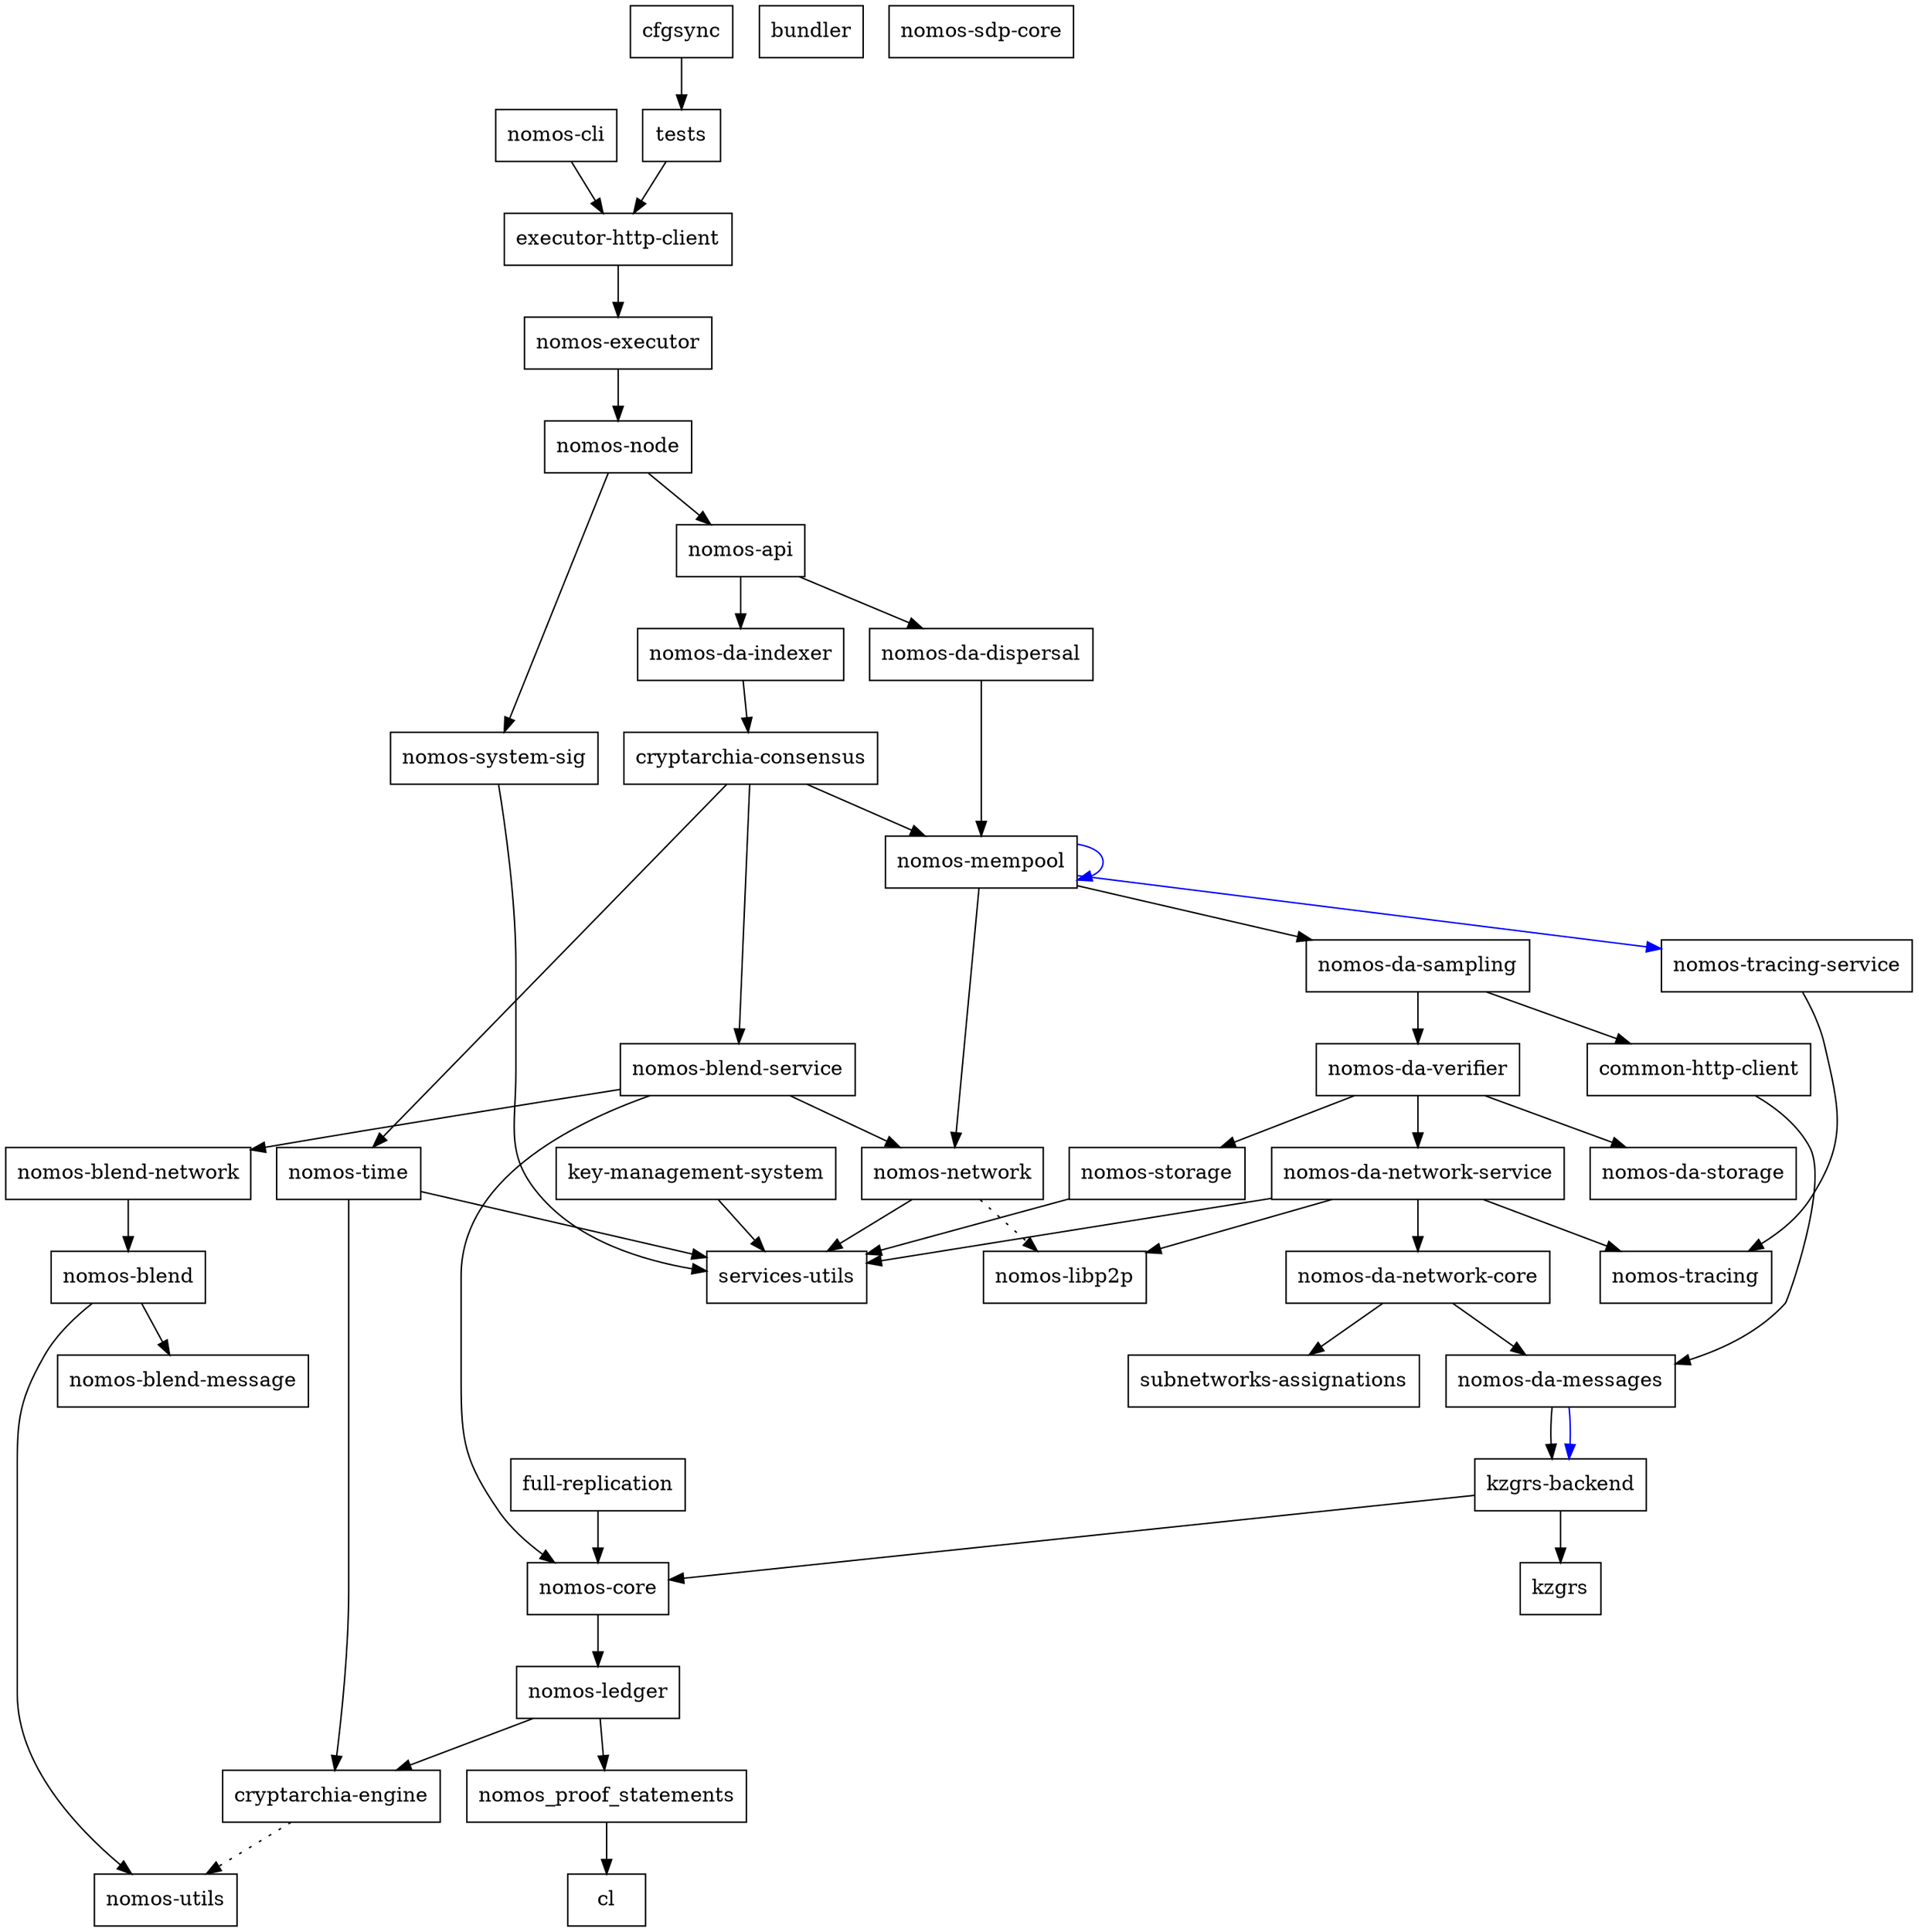 digraph {
    0 [ label = "common-http-client" shape = box]
    1 [ label = "nomos-core" shape = box]
    2 [ label = "cl" shape = box]
    3 [ label = "cryptarchia-engine" shape = box]
    4 [ label = "nomos-utils" shape = box]
    5 [ label = "nomos-ledger" shape = box]
    6 [ label = "nomos_proof_statements" shape = box]
    7 [ label = "nomos-da-messages" shape = box]
    8 [ label = "kzgrs-backend" shape = box]
    9 [ label = "kzgrs" shape = box]
    10 [ label = "executor-http-client" shape = box]
    11 [ label = "nomos-executor" shape = box]
    12 [ label = "nomos-api" shape = box]
    13 [ label = "cryptarchia-consensus" shape = box]
    14 [ label = "nomos-blend-service" shape = box]
    15 [ label = "nomos-blend" shape = box]
    16 [ label = "nomos-blend-message" shape = box]
    17 [ label = "nomos-blend-network" shape = box]
    18 [ label = "nomos-libp2p" shape = box]
    19 [ label = "nomos-network" shape = box]
    20 [ label = "services-utils" shape = box]
    21 [ label = "nomos-da-sampling" shape = box]
    22 [ label = "nomos-da-network-core" shape = box]
    23 [ label = "subnetworks-assignations" shape = box]
    24 [ label = "nomos-da-network-service" shape = box]
    25 [ label = "nomos-tracing" shape = box]
    26 [ label = "nomos-da-storage" shape = box]
    27 [ label = "nomos-da-verifier" shape = box]
    28 [ label = "nomos-storage" shape = box]
    29 [ label = "nomos-mempool" shape = box]
    30 [ label = "nomos-tracing-service" shape = box]
    31 [ label = "nomos-time" shape = box]
    32 [ label = "nomos-da-dispersal" shape = box]
    33 [ label = "nomos-da-indexer" shape = box]
    34 [ label = "nomos-node" shape = box]
    35 [ label = "nomos-system-sig" shape = box]
    36 [ label = "bundler" shape = box]
    37 [ label = "nomos-cli" shape = box]
    38 [ label = "full-replication" shape = box]
    39 [ label = "nomos-sdp-core" shape = box]
    40 [ label = "key-management-system" shape = box]
    41 [ label = "cfgsync" shape = box]
    42 [ label = "tests" shape = box]
    0 -> 7 [ ]
    1 -> 5 [ ]
    3 -> 4 [ style = dotted]
    5 -> 3 [ ]
    5 -> 6 [ ]
    6 -> 2 [ ]
    7 -> 8 [ ]
    7 -> 8 [ color = blue]
    8 -> 9 [ ]
    8 -> 1 [ ]
    10 -> 11 [ ]
    11 -> 34 [ ]
    12 -> 32 [ ]
    12 -> 33 [ ]
    13 -> 14 [ ]
    13 -> 29 [ ]
    13 -> 31 [ ]
    14 -> 17 [ ]
    14 -> 1 [ ]
    14 -> 19 [ ]
    15 -> 16 [ ]
    15 -> 4 [ ]
    17 -> 15 [ ]
    19 -> 18 [ style = dotted]
    19 -> 20 [ ]
    21 -> 0 [ ]
    21 -> 27 [ ]
    22 -> 7 [ ]
    22 -> 23 [ ]
    24 -> 22 [ ]
    24 -> 18 [ ]
    24 -> 25 [ ]
    24 -> 20 [ ]
    27 -> 24 [ ]
    27 -> 26 [ ]
    27 -> 28 [ ]
    28 -> 20 [ ]
    29 -> 21 [ ]
    29 -> 29 [ color = blue]
    29 -> 19 [ ]
    29 -> 30 [ color = blue]
    30 -> 25 [ ]
    31 -> 3 [ ]
    31 -> 20 [ ]
    32 -> 29 [ ]
    33 -> 13 [ ]
    34 -> 12 [ ]
    34 -> 35 [ ]
    35 -> 20 [ ]
    37 -> 10 [ ]
    38 -> 1 [ ]
    40 -> 20 [ ]
    41 -> 42 [ ]
    42 -> 10 [ ]
}

